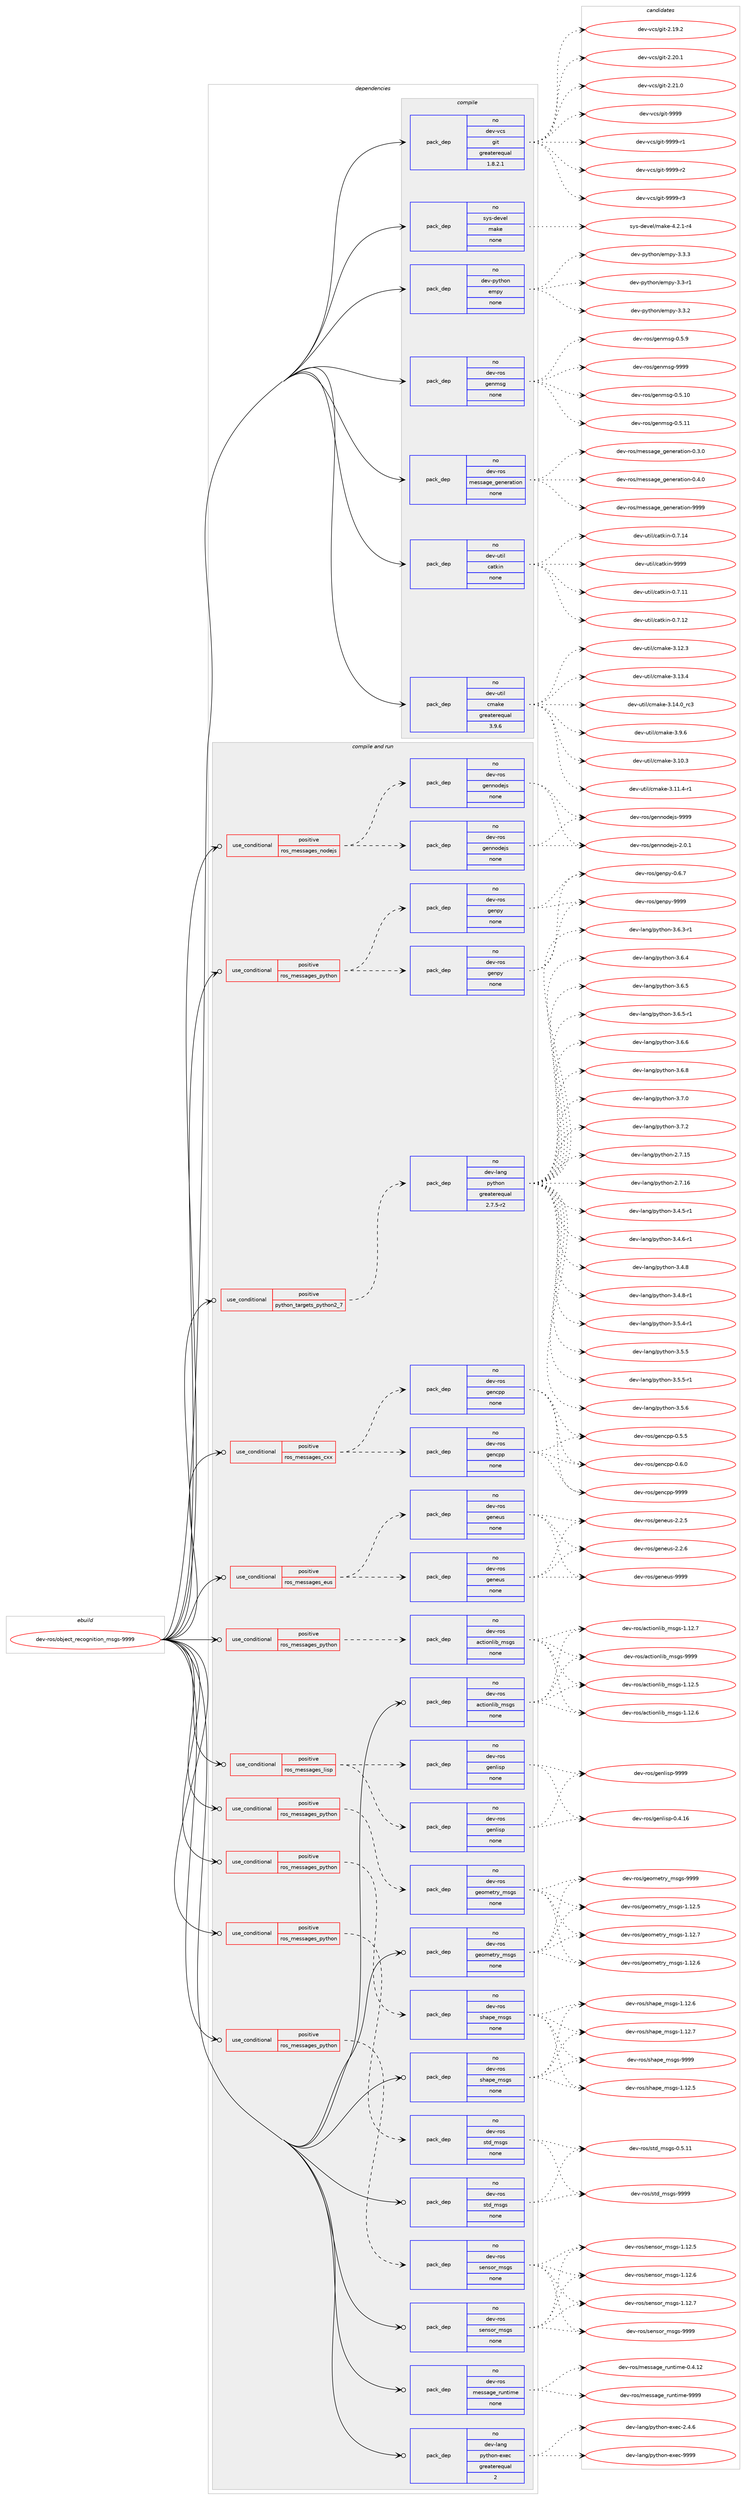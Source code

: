 digraph prolog {

# *************
# Graph options
# *************

newrank=true;
concentrate=true;
compound=true;
graph [rankdir=LR,fontname=Helvetica,fontsize=10,ranksep=1.5];#, ranksep=2.5, nodesep=0.2];
edge  [arrowhead=vee];
node  [fontname=Helvetica,fontsize=10];

# **********
# The ebuild
# **********

subgraph cluster_leftcol {
color=gray;
rank=same;
label=<<i>ebuild</i>>;
id [label="dev-ros/object_recognition_msgs-9999", color=red, width=4, href="../dev-ros/object_recognition_msgs-9999.svg"];
}

# ****************
# The dependencies
# ****************

subgraph cluster_midcol {
color=gray;
label=<<i>dependencies</i>>;
subgraph cluster_compile {
fillcolor="#eeeeee";
style=filled;
label=<<i>compile</i>>;
subgraph pack1048268 {
dependency1460879 [label=<<TABLE BORDER="0" CELLBORDER="1" CELLSPACING="0" CELLPADDING="4" WIDTH="220"><TR><TD ROWSPAN="6" CELLPADDING="30">pack_dep</TD></TR><TR><TD WIDTH="110">no</TD></TR><TR><TD>dev-python</TD></TR><TR><TD>empy</TD></TR><TR><TD>none</TD></TR><TR><TD></TD></TR></TABLE>>, shape=none, color=blue];
}
id:e -> dependency1460879:w [weight=20,style="solid",arrowhead="vee"];
subgraph pack1048269 {
dependency1460880 [label=<<TABLE BORDER="0" CELLBORDER="1" CELLSPACING="0" CELLPADDING="4" WIDTH="220"><TR><TD ROWSPAN="6" CELLPADDING="30">pack_dep</TD></TR><TR><TD WIDTH="110">no</TD></TR><TR><TD>dev-ros</TD></TR><TR><TD>genmsg</TD></TR><TR><TD>none</TD></TR><TR><TD></TD></TR></TABLE>>, shape=none, color=blue];
}
id:e -> dependency1460880:w [weight=20,style="solid",arrowhead="vee"];
subgraph pack1048270 {
dependency1460881 [label=<<TABLE BORDER="0" CELLBORDER="1" CELLSPACING="0" CELLPADDING="4" WIDTH="220"><TR><TD ROWSPAN="6" CELLPADDING="30">pack_dep</TD></TR><TR><TD WIDTH="110">no</TD></TR><TR><TD>dev-ros</TD></TR><TR><TD>message_generation</TD></TR><TR><TD>none</TD></TR><TR><TD></TD></TR></TABLE>>, shape=none, color=blue];
}
id:e -> dependency1460881:w [weight=20,style="solid",arrowhead="vee"];
subgraph pack1048271 {
dependency1460882 [label=<<TABLE BORDER="0" CELLBORDER="1" CELLSPACING="0" CELLPADDING="4" WIDTH="220"><TR><TD ROWSPAN="6" CELLPADDING="30">pack_dep</TD></TR><TR><TD WIDTH="110">no</TD></TR><TR><TD>dev-util</TD></TR><TR><TD>catkin</TD></TR><TR><TD>none</TD></TR><TR><TD></TD></TR></TABLE>>, shape=none, color=blue];
}
id:e -> dependency1460882:w [weight=20,style="solid",arrowhead="vee"];
subgraph pack1048272 {
dependency1460883 [label=<<TABLE BORDER="0" CELLBORDER="1" CELLSPACING="0" CELLPADDING="4" WIDTH="220"><TR><TD ROWSPAN="6" CELLPADDING="30">pack_dep</TD></TR><TR><TD WIDTH="110">no</TD></TR><TR><TD>dev-util</TD></TR><TR><TD>cmake</TD></TR><TR><TD>greaterequal</TD></TR><TR><TD>3.9.6</TD></TR></TABLE>>, shape=none, color=blue];
}
id:e -> dependency1460883:w [weight=20,style="solid",arrowhead="vee"];
subgraph pack1048273 {
dependency1460884 [label=<<TABLE BORDER="0" CELLBORDER="1" CELLSPACING="0" CELLPADDING="4" WIDTH="220"><TR><TD ROWSPAN="6" CELLPADDING="30">pack_dep</TD></TR><TR><TD WIDTH="110">no</TD></TR><TR><TD>dev-vcs</TD></TR><TR><TD>git</TD></TR><TR><TD>greaterequal</TD></TR><TR><TD>1.8.2.1</TD></TR></TABLE>>, shape=none, color=blue];
}
id:e -> dependency1460884:w [weight=20,style="solid",arrowhead="vee"];
subgraph pack1048274 {
dependency1460885 [label=<<TABLE BORDER="0" CELLBORDER="1" CELLSPACING="0" CELLPADDING="4" WIDTH="220"><TR><TD ROWSPAN="6" CELLPADDING="30">pack_dep</TD></TR><TR><TD WIDTH="110">no</TD></TR><TR><TD>sys-devel</TD></TR><TR><TD>make</TD></TR><TR><TD>none</TD></TR><TR><TD></TD></TR></TABLE>>, shape=none, color=blue];
}
id:e -> dependency1460885:w [weight=20,style="solid",arrowhead="vee"];
}
subgraph cluster_compileandrun {
fillcolor="#eeeeee";
style=filled;
label=<<i>compile and run</i>>;
subgraph cond389221 {
dependency1460886 [label=<<TABLE BORDER="0" CELLBORDER="1" CELLSPACING="0" CELLPADDING="4"><TR><TD ROWSPAN="3" CELLPADDING="10">use_conditional</TD></TR><TR><TD>positive</TD></TR><TR><TD>python_targets_python2_7</TD></TR></TABLE>>, shape=none, color=red];
subgraph pack1048275 {
dependency1460887 [label=<<TABLE BORDER="0" CELLBORDER="1" CELLSPACING="0" CELLPADDING="4" WIDTH="220"><TR><TD ROWSPAN="6" CELLPADDING="30">pack_dep</TD></TR><TR><TD WIDTH="110">no</TD></TR><TR><TD>dev-lang</TD></TR><TR><TD>python</TD></TR><TR><TD>greaterequal</TD></TR><TR><TD>2.7.5-r2</TD></TR></TABLE>>, shape=none, color=blue];
}
dependency1460886:e -> dependency1460887:w [weight=20,style="dashed",arrowhead="vee"];
}
id:e -> dependency1460886:w [weight=20,style="solid",arrowhead="odotvee"];
subgraph cond389222 {
dependency1460888 [label=<<TABLE BORDER="0" CELLBORDER="1" CELLSPACING="0" CELLPADDING="4"><TR><TD ROWSPAN="3" CELLPADDING="10">use_conditional</TD></TR><TR><TD>positive</TD></TR><TR><TD>ros_messages_cxx</TD></TR></TABLE>>, shape=none, color=red];
subgraph pack1048276 {
dependency1460889 [label=<<TABLE BORDER="0" CELLBORDER="1" CELLSPACING="0" CELLPADDING="4" WIDTH="220"><TR><TD ROWSPAN="6" CELLPADDING="30">pack_dep</TD></TR><TR><TD WIDTH="110">no</TD></TR><TR><TD>dev-ros</TD></TR><TR><TD>gencpp</TD></TR><TR><TD>none</TD></TR><TR><TD></TD></TR></TABLE>>, shape=none, color=blue];
}
dependency1460888:e -> dependency1460889:w [weight=20,style="dashed",arrowhead="vee"];
subgraph pack1048277 {
dependency1460890 [label=<<TABLE BORDER="0" CELLBORDER="1" CELLSPACING="0" CELLPADDING="4" WIDTH="220"><TR><TD ROWSPAN="6" CELLPADDING="30">pack_dep</TD></TR><TR><TD WIDTH="110">no</TD></TR><TR><TD>dev-ros</TD></TR><TR><TD>gencpp</TD></TR><TR><TD>none</TD></TR><TR><TD></TD></TR></TABLE>>, shape=none, color=blue];
}
dependency1460888:e -> dependency1460890:w [weight=20,style="dashed",arrowhead="vee"];
}
id:e -> dependency1460888:w [weight=20,style="solid",arrowhead="odotvee"];
subgraph cond389223 {
dependency1460891 [label=<<TABLE BORDER="0" CELLBORDER="1" CELLSPACING="0" CELLPADDING="4"><TR><TD ROWSPAN="3" CELLPADDING="10">use_conditional</TD></TR><TR><TD>positive</TD></TR><TR><TD>ros_messages_eus</TD></TR></TABLE>>, shape=none, color=red];
subgraph pack1048278 {
dependency1460892 [label=<<TABLE BORDER="0" CELLBORDER="1" CELLSPACING="0" CELLPADDING="4" WIDTH="220"><TR><TD ROWSPAN="6" CELLPADDING="30">pack_dep</TD></TR><TR><TD WIDTH="110">no</TD></TR><TR><TD>dev-ros</TD></TR><TR><TD>geneus</TD></TR><TR><TD>none</TD></TR><TR><TD></TD></TR></TABLE>>, shape=none, color=blue];
}
dependency1460891:e -> dependency1460892:w [weight=20,style="dashed",arrowhead="vee"];
subgraph pack1048279 {
dependency1460893 [label=<<TABLE BORDER="0" CELLBORDER="1" CELLSPACING="0" CELLPADDING="4" WIDTH="220"><TR><TD ROWSPAN="6" CELLPADDING="30">pack_dep</TD></TR><TR><TD WIDTH="110">no</TD></TR><TR><TD>dev-ros</TD></TR><TR><TD>geneus</TD></TR><TR><TD>none</TD></TR><TR><TD></TD></TR></TABLE>>, shape=none, color=blue];
}
dependency1460891:e -> dependency1460893:w [weight=20,style="dashed",arrowhead="vee"];
}
id:e -> dependency1460891:w [weight=20,style="solid",arrowhead="odotvee"];
subgraph cond389224 {
dependency1460894 [label=<<TABLE BORDER="0" CELLBORDER="1" CELLSPACING="0" CELLPADDING="4"><TR><TD ROWSPAN="3" CELLPADDING="10">use_conditional</TD></TR><TR><TD>positive</TD></TR><TR><TD>ros_messages_lisp</TD></TR></TABLE>>, shape=none, color=red];
subgraph pack1048280 {
dependency1460895 [label=<<TABLE BORDER="0" CELLBORDER="1" CELLSPACING="0" CELLPADDING="4" WIDTH="220"><TR><TD ROWSPAN="6" CELLPADDING="30">pack_dep</TD></TR><TR><TD WIDTH="110">no</TD></TR><TR><TD>dev-ros</TD></TR><TR><TD>genlisp</TD></TR><TR><TD>none</TD></TR><TR><TD></TD></TR></TABLE>>, shape=none, color=blue];
}
dependency1460894:e -> dependency1460895:w [weight=20,style="dashed",arrowhead="vee"];
subgraph pack1048281 {
dependency1460896 [label=<<TABLE BORDER="0" CELLBORDER="1" CELLSPACING="0" CELLPADDING="4" WIDTH="220"><TR><TD ROWSPAN="6" CELLPADDING="30">pack_dep</TD></TR><TR><TD WIDTH="110">no</TD></TR><TR><TD>dev-ros</TD></TR><TR><TD>genlisp</TD></TR><TR><TD>none</TD></TR><TR><TD></TD></TR></TABLE>>, shape=none, color=blue];
}
dependency1460894:e -> dependency1460896:w [weight=20,style="dashed",arrowhead="vee"];
}
id:e -> dependency1460894:w [weight=20,style="solid",arrowhead="odotvee"];
subgraph cond389225 {
dependency1460897 [label=<<TABLE BORDER="0" CELLBORDER="1" CELLSPACING="0" CELLPADDING="4"><TR><TD ROWSPAN="3" CELLPADDING="10">use_conditional</TD></TR><TR><TD>positive</TD></TR><TR><TD>ros_messages_nodejs</TD></TR></TABLE>>, shape=none, color=red];
subgraph pack1048282 {
dependency1460898 [label=<<TABLE BORDER="0" CELLBORDER="1" CELLSPACING="0" CELLPADDING="4" WIDTH="220"><TR><TD ROWSPAN="6" CELLPADDING="30">pack_dep</TD></TR><TR><TD WIDTH="110">no</TD></TR><TR><TD>dev-ros</TD></TR><TR><TD>gennodejs</TD></TR><TR><TD>none</TD></TR><TR><TD></TD></TR></TABLE>>, shape=none, color=blue];
}
dependency1460897:e -> dependency1460898:w [weight=20,style="dashed",arrowhead="vee"];
subgraph pack1048283 {
dependency1460899 [label=<<TABLE BORDER="0" CELLBORDER="1" CELLSPACING="0" CELLPADDING="4" WIDTH="220"><TR><TD ROWSPAN="6" CELLPADDING="30">pack_dep</TD></TR><TR><TD WIDTH="110">no</TD></TR><TR><TD>dev-ros</TD></TR><TR><TD>gennodejs</TD></TR><TR><TD>none</TD></TR><TR><TD></TD></TR></TABLE>>, shape=none, color=blue];
}
dependency1460897:e -> dependency1460899:w [weight=20,style="dashed",arrowhead="vee"];
}
id:e -> dependency1460897:w [weight=20,style="solid",arrowhead="odotvee"];
subgraph cond389226 {
dependency1460900 [label=<<TABLE BORDER="0" CELLBORDER="1" CELLSPACING="0" CELLPADDING="4"><TR><TD ROWSPAN="3" CELLPADDING="10">use_conditional</TD></TR><TR><TD>positive</TD></TR><TR><TD>ros_messages_python</TD></TR></TABLE>>, shape=none, color=red];
subgraph pack1048284 {
dependency1460901 [label=<<TABLE BORDER="0" CELLBORDER="1" CELLSPACING="0" CELLPADDING="4" WIDTH="220"><TR><TD ROWSPAN="6" CELLPADDING="30">pack_dep</TD></TR><TR><TD WIDTH="110">no</TD></TR><TR><TD>dev-ros</TD></TR><TR><TD>actionlib_msgs</TD></TR><TR><TD>none</TD></TR><TR><TD></TD></TR></TABLE>>, shape=none, color=blue];
}
dependency1460900:e -> dependency1460901:w [weight=20,style="dashed",arrowhead="vee"];
}
id:e -> dependency1460900:w [weight=20,style="solid",arrowhead="odotvee"];
subgraph cond389227 {
dependency1460902 [label=<<TABLE BORDER="0" CELLBORDER="1" CELLSPACING="0" CELLPADDING="4"><TR><TD ROWSPAN="3" CELLPADDING="10">use_conditional</TD></TR><TR><TD>positive</TD></TR><TR><TD>ros_messages_python</TD></TR></TABLE>>, shape=none, color=red];
subgraph pack1048285 {
dependency1460903 [label=<<TABLE BORDER="0" CELLBORDER="1" CELLSPACING="0" CELLPADDING="4" WIDTH="220"><TR><TD ROWSPAN="6" CELLPADDING="30">pack_dep</TD></TR><TR><TD WIDTH="110">no</TD></TR><TR><TD>dev-ros</TD></TR><TR><TD>genpy</TD></TR><TR><TD>none</TD></TR><TR><TD></TD></TR></TABLE>>, shape=none, color=blue];
}
dependency1460902:e -> dependency1460903:w [weight=20,style="dashed",arrowhead="vee"];
subgraph pack1048286 {
dependency1460904 [label=<<TABLE BORDER="0" CELLBORDER="1" CELLSPACING="0" CELLPADDING="4" WIDTH="220"><TR><TD ROWSPAN="6" CELLPADDING="30">pack_dep</TD></TR><TR><TD WIDTH="110">no</TD></TR><TR><TD>dev-ros</TD></TR><TR><TD>genpy</TD></TR><TR><TD>none</TD></TR><TR><TD></TD></TR></TABLE>>, shape=none, color=blue];
}
dependency1460902:e -> dependency1460904:w [weight=20,style="dashed",arrowhead="vee"];
}
id:e -> dependency1460902:w [weight=20,style="solid",arrowhead="odotvee"];
subgraph cond389228 {
dependency1460905 [label=<<TABLE BORDER="0" CELLBORDER="1" CELLSPACING="0" CELLPADDING="4"><TR><TD ROWSPAN="3" CELLPADDING="10">use_conditional</TD></TR><TR><TD>positive</TD></TR><TR><TD>ros_messages_python</TD></TR></TABLE>>, shape=none, color=red];
subgraph pack1048287 {
dependency1460906 [label=<<TABLE BORDER="0" CELLBORDER="1" CELLSPACING="0" CELLPADDING="4" WIDTH="220"><TR><TD ROWSPAN="6" CELLPADDING="30">pack_dep</TD></TR><TR><TD WIDTH="110">no</TD></TR><TR><TD>dev-ros</TD></TR><TR><TD>geometry_msgs</TD></TR><TR><TD>none</TD></TR><TR><TD></TD></TR></TABLE>>, shape=none, color=blue];
}
dependency1460905:e -> dependency1460906:w [weight=20,style="dashed",arrowhead="vee"];
}
id:e -> dependency1460905:w [weight=20,style="solid",arrowhead="odotvee"];
subgraph cond389229 {
dependency1460907 [label=<<TABLE BORDER="0" CELLBORDER="1" CELLSPACING="0" CELLPADDING="4"><TR><TD ROWSPAN="3" CELLPADDING="10">use_conditional</TD></TR><TR><TD>positive</TD></TR><TR><TD>ros_messages_python</TD></TR></TABLE>>, shape=none, color=red];
subgraph pack1048288 {
dependency1460908 [label=<<TABLE BORDER="0" CELLBORDER="1" CELLSPACING="0" CELLPADDING="4" WIDTH="220"><TR><TD ROWSPAN="6" CELLPADDING="30">pack_dep</TD></TR><TR><TD WIDTH="110">no</TD></TR><TR><TD>dev-ros</TD></TR><TR><TD>sensor_msgs</TD></TR><TR><TD>none</TD></TR><TR><TD></TD></TR></TABLE>>, shape=none, color=blue];
}
dependency1460907:e -> dependency1460908:w [weight=20,style="dashed",arrowhead="vee"];
}
id:e -> dependency1460907:w [weight=20,style="solid",arrowhead="odotvee"];
subgraph cond389230 {
dependency1460909 [label=<<TABLE BORDER="0" CELLBORDER="1" CELLSPACING="0" CELLPADDING="4"><TR><TD ROWSPAN="3" CELLPADDING="10">use_conditional</TD></TR><TR><TD>positive</TD></TR><TR><TD>ros_messages_python</TD></TR></TABLE>>, shape=none, color=red];
subgraph pack1048289 {
dependency1460910 [label=<<TABLE BORDER="0" CELLBORDER="1" CELLSPACING="0" CELLPADDING="4" WIDTH="220"><TR><TD ROWSPAN="6" CELLPADDING="30">pack_dep</TD></TR><TR><TD WIDTH="110">no</TD></TR><TR><TD>dev-ros</TD></TR><TR><TD>shape_msgs</TD></TR><TR><TD>none</TD></TR><TR><TD></TD></TR></TABLE>>, shape=none, color=blue];
}
dependency1460909:e -> dependency1460910:w [weight=20,style="dashed",arrowhead="vee"];
}
id:e -> dependency1460909:w [weight=20,style="solid",arrowhead="odotvee"];
subgraph cond389231 {
dependency1460911 [label=<<TABLE BORDER="0" CELLBORDER="1" CELLSPACING="0" CELLPADDING="4"><TR><TD ROWSPAN="3" CELLPADDING="10">use_conditional</TD></TR><TR><TD>positive</TD></TR><TR><TD>ros_messages_python</TD></TR></TABLE>>, shape=none, color=red];
subgraph pack1048290 {
dependency1460912 [label=<<TABLE BORDER="0" CELLBORDER="1" CELLSPACING="0" CELLPADDING="4" WIDTH="220"><TR><TD ROWSPAN="6" CELLPADDING="30">pack_dep</TD></TR><TR><TD WIDTH="110">no</TD></TR><TR><TD>dev-ros</TD></TR><TR><TD>std_msgs</TD></TR><TR><TD>none</TD></TR><TR><TD></TD></TR></TABLE>>, shape=none, color=blue];
}
dependency1460911:e -> dependency1460912:w [weight=20,style="dashed",arrowhead="vee"];
}
id:e -> dependency1460911:w [weight=20,style="solid",arrowhead="odotvee"];
subgraph pack1048291 {
dependency1460913 [label=<<TABLE BORDER="0" CELLBORDER="1" CELLSPACING="0" CELLPADDING="4" WIDTH="220"><TR><TD ROWSPAN="6" CELLPADDING="30">pack_dep</TD></TR><TR><TD WIDTH="110">no</TD></TR><TR><TD>dev-lang</TD></TR><TR><TD>python-exec</TD></TR><TR><TD>greaterequal</TD></TR><TR><TD>2</TD></TR></TABLE>>, shape=none, color=blue];
}
id:e -> dependency1460913:w [weight=20,style="solid",arrowhead="odotvee"];
subgraph pack1048292 {
dependency1460914 [label=<<TABLE BORDER="0" CELLBORDER="1" CELLSPACING="0" CELLPADDING="4" WIDTH="220"><TR><TD ROWSPAN="6" CELLPADDING="30">pack_dep</TD></TR><TR><TD WIDTH="110">no</TD></TR><TR><TD>dev-ros</TD></TR><TR><TD>actionlib_msgs</TD></TR><TR><TD>none</TD></TR><TR><TD></TD></TR></TABLE>>, shape=none, color=blue];
}
id:e -> dependency1460914:w [weight=20,style="solid",arrowhead="odotvee"];
subgraph pack1048293 {
dependency1460915 [label=<<TABLE BORDER="0" CELLBORDER="1" CELLSPACING="0" CELLPADDING="4" WIDTH="220"><TR><TD ROWSPAN="6" CELLPADDING="30">pack_dep</TD></TR><TR><TD WIDTH="110">no</TD></TR><TR><TD>dev-ros</TD></TR><TR><TD>geometry_msgs</TD></TR><TR><TD>none</TD></TR><TR><TD></TD></TR></TABLE>>, shape=none, color=blue];
}
id:e -> dependency1460915:w [weight=20,style="solid",arrowhead="odotvee"];
subgraph pack1048294 {
dependency1460916 [label=<<TABLE BORDER="0" CELLBORDER="1" CELLSPACING="0" CELLPADDING="4" WIDTH="220"><TR><TD ROWSPAN="6" CELLPADDING="30">pack_dep</TD></TR><TR><TD WIDTH="110">no</TD></TR><TR><TD>dev-ros</TD></TR><TR><TD>message_runtime</TD></TR><TR><TD>none</TD></TR><TR><TD></TD></TR></TABLE>>, shape=none, color=blue];
}
id:e -> dependency1460916:w [weight=20,style="solid",arrowhead="odotvee"];
subgraph pack1048295 {
dependency1460917 [label=<<TABLE BORDER="0" CELLBORDER="1" CELLSPACING="0" CELLPADDING="4" WIDTH="220"><TR><TD ROWSPAN="6" CELLPADDING="30">pack_dep</TD></TR><TR><TD WIDTH="110">no</TD></TR><TR><TD>dev-ros</TD></TR><TR><TD>sensor_msgs</TD></TR><TR><TD>none</TD></TR><TR><TD></TD></TR></TABLE>>, shape=none, color=blue];
}
id:e -> dependency1460917:w [weight=20,style="solid",arrowhead="odotvee"];
subgraph pack1048296 {
dependency1460918 [label=<<TABLE BORDER="0" CELLBORDER="1" CELLSPACING="0" CELLPADDING="4" WIDTH="220"><TR><TD ROWSPAN="6" CELLPADDING="30">pack_dep</TD></TR><TR><TD WIDTH="110">no</TD></TR><TR><TD>dev-ros</TD></TR><TR><TD>shape_msgs</TD></TR><TR><TD>none</TD></TR><TR><TD></TD></TR></TABLE>>, shape=none, color=blue];
}
id:e -> dependency1460918:w [weight=20,style="solid",arrowhead="odotvee"];
subgraph pack1048297 {
dependency1460919 [label=<<TABLE BORDER="0" CELLBORDER="1" CELLSPACING="0" CELLPADDING="4" WIDTH="220"><TR><TD ROWSPAN="6" CELLPADDING="30">pack_dep</TD></TR><TR><TD WIDTH="110">no</TD></TR><TR><TD>dev-ros</TD></TR><TR><TD>std_msgs</TD></TR><TR><TD>none</TD></TR><TR><TD></TD></TR></TABLE>>, shape=none, color=blue];
}
id:e -> dependency1460919:w [weight=20,style="solid",arrowhead="odotvee"];
}
subgraph cluster_run {
fillcolor="#eeeeee";
style=filled;
label=<<i>run</i>>;
}
}

# **************
# The candidates
# **************

subgraph cluster_choices {
rank=same;
color=gray;
label=<<i>candidates</i>>;

subgraph choice1048268 {
color=black;
nodesep=1;
choice1001011184511212111610411111047101109112121455146514511449 [label="dev-python/empy-3.3-r1", color=red, width=4,href="../dev-python/empy-3.3-r1.svg"];
choice1001011184511212111610411111047101109112121455146514650 [label="dev-python/empy-3.3.2", color=red, width=4,href="../dev-python/empy-3.3.2.svg"];
choice1001011184511212111610411111047101109112121455146514651 [label="dev-python/empy-3.3.3", color=red, width=4,href="../dev-python/empy-3.3.3.svg"];
dependency1460879:e -> choice1001011184511212111610411111047101109112121455146514511449:w [style=dotted,weight="100"];
dependency1460879:e -> choice1001011184511212111610411111047101109112121455146514650:w [style=dotted,weight="100"];
dependency1460879:e -> choice1001011184511212111610411111047101109112121455146514651:w [style=dotted,weight="100"];
}
subgraph choice1048269 {
color=black;
nodesep=1;
choice100101118451141111154710310111010911510345484653464948 [label="dev-ros/genmsg-0.5.10", color=red, width=4,href="../dev-ros/genmsg-0.5.10.svg"];
choice100101118451141111154710310111010911510345484653464949 [label="dev-ros/genmsg-0.5.11", color=red, width=4,href="../dev-ros/genmsg-0.5.11.svg"];
choice1001011184511411111547103101110109115103454846534657 [label="dev-ros/genmsg-0.5.9", color=red, width=4,href="../dev-ros/genmsg-0.5.9.svg"];
choice10010111845114111115471031011101091151034557575757 [label="dev-ros/genmsg-9999", color=red, width=4,href="../dev-ros/genmsg-9999.svg"];
dependency1460880:e -> choice100101118451141111154710310111010911510345484653464948:w [style=dotted,weight="100"];
dependency1460880:e -> choice100101118451141111154710310111010911510345484653464949:w [style=dotted,weight="100"];
dependency1460880:e -> choice1001011184511411111547103101110109115103454846534657:w [style=dotted,weight="100"];
dependency1460880:e -> choice10010111845114111115471031011101091151034557575757:w [style=dotted,weight="100"];
}
subgraph choice1048270 {
color=black;
nodesep=1;
choice1001011184511411111547109101115115971031019510310111010111497116105111110454846514648 [label="dev-ros/message_generation-0.3.0", color=red, width=4,href="../dev-ros/message_generation-0.3.0.svg"];
choice1001011184511411111547109101115115971031019510310111010111497116105111110454846524648 [label="dev-ros/message_generation-0.4.0", color=red, width=4,href="../dev-ros/message_generation-0.4.0.svg"];
choice10010111845114111115471091011151159710310195103101110101114971161051111104557575757 [label="dev-ros/message_generation-9999", color=red, width=4,href="../dev-ros/message_generation-9999.svg"];
dependency1460881:e -> choice1001011184511411111547109101115115971031019510310111010111497116105111110454846514648:w [style=dotted,weight="100"];
dependency1460881:e -> choice1001011184511411111547109101115115971031019510310111010111497116105111110454846524648:w [style=dotted,weight="100"];
dependency1460881:e -> choice10010111845114111115471091011151159710310195103101110101114971161051111104557575757:w [style=dotted,weight="100"];
}
subgraph choice1048271 {
color=black;
nodesep=1;
choice1001011184511711610510847999711610710511045484655464949 [label="dev-util/catkin-0.7.11", color=red, width=4,href="../dev-util/catkin-0.7.11.svg"];
choice1001011184511711610510847999711610710511045484655464950 [label="dev-util/catkin-0.7.12", color=red, width=4,href="../dev-util/catkin-0.7.12.svg"];
choice1001011184511711610510847999711610710511045484655464952 [label="dev-util/catkin-0.7.14", color=red, width=4,href="../dev-util/catkin-0.7.14.svg"];
choice100101118451171161051084799971161071051104557575757 [label="dev-util/catkin-9999", color=red, width=4,href="../dev-util/catkin-9999.svg"];
dependency1460882:e -> choice1001011184511711610510847999711610710511045484655464949:w [style=dotted,weight="100"];
dependency1460882:e -> choice1001011184511711610510847999711610710511045484655464950:w [style=dotted,weight="100"];
dependency1460882:e -> choice1001011184511711610510847999711610710511045484655464952:w [style=dotted,weight="100"];
dependency1460882:e -> choice100101118451171161051084799971161071051104557575757:w [style=dotted,weight="100"];
}
subgraph choice1048272 {
color=black;
nodesep=1;
choice1001011184511711610510847991099710710145514649484651 [label="dev-util/cmake-3.10.3", color=red, width=4,href="../dev-util/cmake-3.10.3.svg"];
choice10010111845117116105108479910997107101455146494946524511449 [label="dev-util/cmake-3.11.4-r1", color=red, width=4,href="../dev-util/cmake-3.11.4-r1.svg"];
choice1001011184511711610510847991099710710145514649504651 [label="dev-util/cmake-3.12.3", color=red, width=4,href="../dev-util/cmake-3.12.3.svg"];
choice1001011184511711610510847991099710710145514649514652 [label="dev-util/cmake-3.13.4", color=red, width=4,href="../dev-util/cmake-3.13.4.svg"];
choice1001011184511711610510847991099710710145514649524648951149951 [label="dev-util/cmake-3.14.0_rc3", color=red, width=4,href="../dev-util/cmake-3.14.0_rc3.svg"];
choice10010111845117116105108479910997107101455146574654 [label="dev-util/cmake-3.9.6", color=red, width=4,href="../dev-util/cmake-3.9.6.svg"];
dependency1460883:e -> choice1001011184511711610510847991099710710145514649484651:w [style=dotted,weight="100"];
dependency1460883:e -> choice10010111845117116105108479910997107101455146494946524511449:w [style=dotted,weight="100"];
dependency1460883:e -> choice1001011184511711610510847991099710710145514649504651:w [style=dotted,weight="100"];
dependency1460883:e -> choice1001011184511711610510847991099710710145514649514652:w [style=dotted,weight="100"];
dependency1460883:e -> choice1001011184511711610510847991099710710145514649524648951149951:w [style=dotted,weight="100"];
dependency1460883:e -> choice10010111845117116105108479910997107101455146574654:w [style=dotted,weight="100"];
}
subgraph choice1048273 {
color=black;
nodesep=1;
choice10010111845118991154710310511645504649574650 [label="dev-vcs/git-2.19.2", color=red, width=4,href="../dev-vcs/git-2.19.2.svg"];
choice10010111845118991154710310511645504650484649 [label="dev-vcs/git-2.20.1", color=red, width=4,href="../dev-vcs/git-2.20.1.svg"];
choice10010111845118991154710310511645504650494648 [label="dev-vcs/git-2.21.0", color=red, width=4,href="../dev-vcs/git-2.21.0.svg"];
choice1001011184511899115471031051164557575757 [label="dev-vcs/git-9999", color=red, width=4,href="../dev-vcs/git-9999.svg"];
choice10010111845118991154710310511645575757574511449 [label="dev-vcs/git-9999-r1", color=red, width=4,href="../dev-vcs/git-9999-r1.svg"];
choice10010111845118991154710310511645575757574511450 [label="dev-vcs/git-9999-r2", color=red, width=4,href="../dev-vcs/git-9999-r2.svg"];
choice10010111845118991154710310511645575757574511451 [label="dev-vcs/git-9999-r3", color=red, width=4,href="../dev-vcs/git-9999-r3.svg"];
dependency1460884:e -> choice10010111845118991154710310511645504649574650:w [style=dotted,weight="100"];
dependency1460884:e -> choice10010111845118991154710310511645504650484649:w [style=dotted,weight="100"];
dependency1460884:e -> choice10010111845118991154710310511645504650494648:w [style=dotted,weight="100"];
dependency1460884:e -> choice1001011184511899115471031051164557575757:w [style=dotted,weight="100"];
dependency1460884:e -> choice10010111845118991154710310511645575757574511449:w [style=dotted,weight="100"];
dependency1460884:e -> choice10010111845118991154710310511645575757574511450:w [style=dotted,weight="100"];
dependency1460884:e -> choice10010111845118991154710310511645575757574511451:w [style=dotted,weight="100"];
}
subgraph choice1048274 {
color=black;
nodesep=1;
choice1151211154510010111810110847109971071014552465046494511452 [label="sys-devel/make-4.2.1-r4", color=red, width=4,href="../sys-devel/make-4.2.1-r4.svg"];
dependency1460885:e -> choice1151211154510010111810110847109971071014552465046494511452:w [style=dotted,weight="100"];
}
subgraph choice1048275 {
color=black;
nodesep=1;
choice10010111845108971101034711212111610411111045504655464953 [label="dev-lang/python-2.7.15", color=red, width=4,href="../dev-lang/python-2.7.15.svg"];
choice10010111845108971101034711212111610411111045504655464954 [label="dev-lang/python-2.7.16", color=red, width=4,href="../dev-lang/python-2.7.16.svg"];
choice1001011184510897110103471121211161041111104551465246534511449 [label="dev-lang/python-3.4.5-r1", color=red, width=4,href="../dev-lang/python-3.4.5-r1.svg"];
choice1001011184510897110103471121211161041111104551465246544511449 [label="dev-lang/python-3.4.6-r1", color=red, width=4,href="../dev-lang/python-3.4.6-r1.svg"];
choice100101118451089711010347112121116104111110455146524656 [label="dev-lang/python-3.4.8", color=red, width=4,href="../dev-lang/python-3.4.8.svg"];
choice1001011184510897110103471121211161041111104551465246564511449 [label="dev-lang/python-3.4.8-r1", color=red, width=4,href="../dev-lang/python-3.4.8-r1.svg"];
choice1001011184510897110103471121211161041111104551465346524511449 [label="dev-lang/python-3.5.4-r1", color=red, width=4,href="../dev-lang/python-3.5.4-r1.svg"];
choice100101118451089711010347112121116104111110455146534653 [label="dev-lang/python-3.5.5", color=red, width=4,href="../dev-lang/python-3.5.5.svg"];
choice1001011184510897110103471121211161041111104551465346534511449 [label="dev-lang/python-3.5.5-r1", color=red, width=4,href="../dev-lang/python-3.5.5-r1.svg"];
choice100101118451089711010347112121116104111110455146534654 [label="dev-lang/python-3.5.6", color=red, width=4,href="../dev-lang/python-3.5.6.svg"];
choice1001011184510897110103471121211161041111104551465446514511449 [label="dev-lang/python-3.6.3-r1", color=red, width=4,href="../dev-lang/python-3.6.3-r1.svg"];
choice100101118451089711010347112121116104111110455146544652 [label="dev-lang/python-3.6.4", color=red, width=4,href="../dev-lang/python-3.6.4.svg"];
choice100101118451089711010347112121116104111110455146544653 [label="dev-lang/python-3.6.5", color=red, width=4,href="../dev-lang/python-3.6.5.svg"];
choice1001011184510897110103471121211161041111104551465446534511449 [label="dev-lang/python-3.6.5-r1", color=red, width=4,href="../dev-lang/python-3.6.5-r1.svg"];
choice100101118451089711010347112121116104111110455146544654 [label="dev-lang/python-3.6.6", color=red, width=4,href="../dev-lang/python-3.6.6.svg"];
choice100101118451089711010347112121116104111110455146544656 [label="dev-lang/python-3.6.8", color=red, width=4,href="../dev-lang/python-3.6.8.svg"];
choice100101118451089711010347112121116104111110455146554648 [label="dev-lang/python-3.7.0", color=red, width=4,href="../dev-lang/python-3.7.0.svg"];
choice100101118451089711010347112121116104111110455146554650 [label="dev-lang/python-3.7.2", color=red, width=4,href="../dev-lang/python-3.7.2.svg"];
dependency1460887:e -> choice10010111845108971101034711212111610411111045504655464953:w [style=dotted,weight="100"];
dependency1460887:e -> choice10010111845108971101034711212111610411111045504655464954:w [style=dotted,weight="100"];
dependency1460887:e -> choice1001011184510897110103471121211161041111104551465246534511449:w [style=dotted,weight="100"];
dependency1460887:e -> choice1001011184510897110103471121211161041111104551465246544511449:w [style=dotted,weight="100"];
dependency1460887:e -> choice100101118451089711010347112121116104111110455146524656:w [style=dotted,weight="100"];
dependency1460887:e -> choice1001011184510897110103471121211161041111104551465246564511449:w [style=dotted,weight="100"];
dependency1460887:e -> choice1001011184510897110103471121211161041111104551465346524511449:w [style=dotted,weight="100"];
dependency1460887:e -> choice100101118451089711010347112121116104111110455146534653:w [style=dotted,weight="100"];
dependency1460887:e -> choice1001011184510897110103471121211161041111104551465346534511449:w [style=dotted,weight="100"];
dependency1460887:e -> choice100101118451089711010347112121116104111110455146534654:w [style=dotted,weight="100"];
dependency1460887:e -> choice1001011184510897110103471121211161041111104551465446514511449:w [style=dotted,weight="100"];
dependency1460887:e -> choice100101118451089711010347112121116104111110455146544652:w [style=dotted,weight="100"];
dependency1460887:e -> choice100101118451089711010347112121116104111110455146544653:w [style=dotted,weight="100"];
dependency1460887:e -> choice1001011184510897110103471121211161041111104551465446534511449:w [style=dotted,weight="100"];
dependency1460887:e -> choice100101118451089711010347112121116104111110455146544654:w [style=dotted,weight="100"];
dependency1460887:e -> choice100101118451089711010347112121116104111110455146544656:w [style=dotted,weight="100"];
dependency1460887:e -> choice100101118451089711010347112121116104111110455146554648:w [style=dotted,weight="100"];
dependency1460887:e -> choice100101118451089711010347112121116104111110455146554650:w [style=dotted,weight="100"];
}
subgraph choice1048276 {
color=black;
nodesep=1;
choice100101118451141111154710310111099112112454846534653 [label="dev-ros/gencpp-0.5.5", color=red, width=4,href="../dev-ros/gencpp-0.5.5.svg"];
choice100101118451141111154710310111099112112454846544648 [label="dev-ros/gencpp-0.6.0", color=red, width=4,href="../dev-ros/gencpp-0.6.0.svg"];
choice1001011184511411111547103101110991121124557575757 [label="dev-ros/gencpp-9999", color=red, width=4,href="../dev-ros/gencpp-9999.svg"];
dependency1460889:e -> choice100101118451141111154710310111099112112454846534653:w [style=dotted,weight="100"];
dependency1460889:e -> choice100101118451141111154710310111099112112454846544648:w [style=dotted,weight="100"];
dependency1460889:e -> choice1001011184511411111547103101110991121124557575757:w [style=dotted,weight="100"];
}
subgraph choice1048277 {
color=black;
nodesep=1;
choice100101118451141111154710310111099112112454846534653 [label="dev-ros/gencpp-0.5.5", color=red, width=4,href="../dev-ros/gencpp-0.5.5.svg"];
choice100101118451141111154710310111099112112454846544648 [label="dev-ros/gencpp-0.6.0", color=red, width=4,href="../dev-ros/gencpp-0.6.0.svg"];
choice1001011184511411111547103101110991121124557575757 [label="dev-ros/gencpp-9999", color=red, width=4,href="../dev-ros/gencpp-9999.svg"];
dependency1460890:e -> choice100101118451141111154710310111099112112454846534653:w [style=dotted,weight="100"];
dependency1460890:e -> choice100101118451141111154710310111099112112454846544648:w [style=dotted,weight="100"];
dependency1460890:e -> choice1001011184511411111547103101110991121124557575757:w [style=dotted,weight="100"];
}
subgraph choice1048278 {
color=black;
nodesep=1;
choice1001011184511411111547103101110101117115455046504653 [label="dev-ros/geneus-2.2.5", color=red, width=4,href="../dev-ros/geneus-2.2.5.svg"];
choice1001011184511411111547103101110101117115455046504654 [label="dev-ros/geneus-2.2.6", color=red, width=4,href="../dev-ros/geneus-2.2.6.svg"];
choice10010111845114111115471031011101011171154557575757 [label="dev-ros/geneus-9999", color=red, width=4,href="../dev-ros/geneus-9999.svg"];
dependency1460892:e -> choice1001011184511411111547103101110101117115455046504653:w [style=dotted,weight="100"];
dependency1460892:e -> choice1001011184511411111547103101110101117115455046504654:w [style=dotted,weight="100"];
dependency1460892:e -> choice10010111845114111115471031011101011171154557575757:w [style=dotted,weight="100"];
}
subgraph choice1048279 {
color=black;
nodesep=1;
choice1001011184511411111547103101110101117115455046504653 [label="dev-ros/geneus-2.2.5", color=red, width=4,href="../dev-ros/geneus-2.2.5.svg"];
choice1001011184511411111547103101110101117115455046504654 [label="dev-ros/geneus-2.2.6", color=red, width=4,href="../dev-ros/geneus-2.2.6.svg"];
choice10010111845114111115471031011101011171154557575757 [label="dev-ros/geneus-9999", color=red, width=4,href="../dev-ros/geneus-9999.svg"];
dependency1460893:e -> choice1001011184511411111547103101110101117115455046504653:w [style=dotted,weight="100"];
dependency1460893:e -> choice1001011184511411111547103101110101117115455046504654:w [style=dotted,weight="100"];
dependency1460893:e -> choice10010111845114111115471031011101011171154557575757:w [style=dotted,weight="100"];
}
subgraph choice1048280 {
color=black;
nodesep=1;
choice100101118451141111154710310111010810511511245484652464954 [label="dev-ros/genlisp-0.4.16", color=red, width=4,href="../dev-ros/genlisp-0.4.16.svg"];
choice10010111845114111115471031011101081051151124557575757 [label="dev-ros/genlisp-9999", color=red, width=4,href="../dev-ros/genlisp-9999.svg"];
dependency1460895:e -> choice100101118451141111154710310111010810511511245484652464954:w [style=dotted,weight="100"];
dependency1460895:e -> choice10010111845114111115471031011101081051151124557575757:w [style=dotted,weight="100"];
}
subgraph choice1048281 {
color=black;
nodesep=1;
choice100101118451141111154710310111010810511511245484652464954 [label="dev-ros/genlisp-0.4.16", color=red, width=4,href="../dev-ros/genlisp-0.4.16.svg"];
choice10010111845114111115471031011101081051151124557575757 [label="dev-ros/genlisp-9999", color=red, width=4,href="../dev-ros/genlisp-9999.svg"];
dependency1460896:e -> choice100101118451141111154710310111010810511511245484652464954:w [style=dotted,weight="100"];
dependency1460896:e -> choice10010111845114111115471031011101081051151124557575757:w [style=dotted,weight="100"];
}
subgraph choice1048282 {
color=black;
nodesep=1;
choice1001011184511411111547103101110110111100101106115455046484649 [label="dev-ros/gennodejs-2.0.1", color=red, width=4,href="../dev-ros/gennodejs-2.0.1.svg"];
choice10010111845114111115471031011101101111001011061154557575757 [label="dev-ros/gennodejs-9999", color=red, width=4,href="../dev-ros/gennodejs-9999.svg"];
dependency1460898:e -> choice1001011184511411111547103101110110111100101106115455046484649:w [style=dotted,weight="100"];
dependency1460898:e -> choice10010111845114111115471031011101101111001011061154557575757:w [style=dotted,weight="100"];
}
subgraph choice1048283 {
color=black;
nodesep=1;
choice1001011184511411111547103101110110111100101106115455046484649 [label="dev-ros/gennodejs-2.0.1", color=red, width=4,href="../dev-ros/gennodejs-2.0.1.svg"];
choice10010111845114111115471031011101101111001011061154557575757 [label="dev-ros/gennodejs-9999", color=red, width=4,href="../dev-ros/gennodejs-9999.svg"];
dependency1460899:e -> choice1001011184511411111547103101110110111100101106115455046484649:w [style=dotted,weight="100"];
dependency1460899:e -> choice10010111845114111115471031011101101111001011061154557575757:w [style=dotted,weight="100"];
}
subgraph choice1048284 {
color=black;
nodesep=1;
choice10010111845114111115479799116105111110108105989510911510311545494649504653 [label="dev-ros/actionlib_msgs-1.12.5", color=red, width=4,href="../dev-ros/actionlib_msgs-1.12.5.svg"];
choice10010111845114111115479799116105111110108105989510911510311545494649504654 [label="dev-ros/actionlib_msgs-1.12.6", color=red, width=4,href="../dev-ros/actionlib_msgs-1.12.6.svg"];
choice10010111845114111115479799116105111110108105989510911510311545494649504655 [label="dev-ros/actionlib_msgs-1.12.7", color=red, width=4,href="../dev-ros/actionlib_msgs-1.12.7.svg"];
choice1001011184511411111547979911610511111010810598951091151031154557575757 [label="dev-ros/actionlib_msgs-9999", color=red, width=4,href="../dev-ros/actionlib_msgs-9999.svg"];
dependency1460901:e -> choice10010111845114111115479799116105111110108105989510911510311545494649504653:w [style=dotted,weight="100"];
dependency1460901:e -> choice10010111845114111115479799116105111110108105989510911510311545494649504654:w [style=dotted,weight="100"];
dependency1460901:e -> choice10010111845114111115479799116105111110108105989510911510311545494649504655:w [style=dotted,weight="100"];
dependency1460901:e -> choice1001011184511411111547979911610511111010810598951091151031154557575757:w [style=dotted,weight="100"];
}
subgraph choice1048285 {
color=black;
nodesep=1;
choice1001011184511411111547103101110112121454846544655 [label="dev-ros/genpy-0.6.7", color=red, width=4,href="../dev-ros/genpy-0.6.7.svg"];
choice10010111845114111115471031011101121214557575757 [label="dev-ros/genpy-9999", color=red, width=4,href="../dev-ros/genpy-9999.svg"];
dependency1460903:e -> choice1001011184511411111547103101110112121454846544655:w [style=dotted,weight="100"];
dependency1460903:e -> choice10010111845114111115471031011101121214557575757:w [style=dotted,weight="100"];
}
subgraph choice1048286 {
color=black;
nodesep=1;
choice1001011184511411111547103101110112121454846544655 [label="dev-ros/genpy-0.6.7", color=red, width=4,href="../dev-ros/genpy-0.6.7.svg"];
choice10010111845114111115471031011101121214557575757 [label="dev-ros/genpy-9999", color=red, width=4,href="../dev-ros/genpy-9999.svg"];
dependency1460904:e -> choice1001011184511411111547103101110112121454846544655:w [style=dotted,weight="100"];
dependency1460904:e -> choice10010111845114111115471031011101121214557575757:w [style=dotted,weight="100"];
}
subgraph choice1048287 {
color=black;
nodesep=1;
choice10010111845114111115471031011111091011161141219510911510311545494649504653 [label="dev-ros/geometry_msgs-1.12.5", color=red, width=4,href="../dev-ros/geometry_msgs-1.12.5.svg"];
choice10010111845114111115471031011111091011161141219510911510311545494649504654 [label="dev-ros/geometry_msgs-1.12.6", color=red, width=4,href="../dev-ros/geometry_msgs-1.12.6.svg"];
choice10010111845114111115471031011111091011161141219510911510311545494649504655 [label="dev-ros/geometry_msgs-1.12.7", color=red, width=4,href="../dev-ros/geometry_msgs-1.12.7.svg"];
choice1001011184511411111547103101111109101116114121951091151031154557575757 [label="dev-ros/geometry_msgs-9999", color=red, width=4,href="../dev-ros/geometry_msgs-9999.svg"];
dependency1460906:e -> choice10010111845114111115471031011111091011161141219510911510311545494649504653:w [style=dotted,weight="100"];
dependency1460906:e -> choice10010111845114111115471031011111091011161141219510911510311545494649504654:w [style=dotted,weight="100"];
dependency1460906:e -> choice10010111845114111115471031011111091011161141219510911510311545494649504655:w [style=dotted,weight="100"];
dependency1460906:e -> choice1001011184511411111547103101111109101116114121951091151031154557575757:w [style=dotted,weight="100"];
}
subgraph choice1048288 {
color=black;
nodesep=1;
choice10010111845114111115471151011101151111149510911510311545494649504653 [label="dev-ros/sensor_msgs-1.12.5", color=red, width=4,href="../dev-ros/sensor_msgs-1.12.5.svg"];
choice10010111845114111115471151011101151111149510911510311545494649504654 [label="dev-ros/sensor_msgs-1.12.6", color=red, width=4,href="../dev-ros/sensor_msgs-1.12.6.svg"];
choice10010111845114111115471151011101151111149510911510311545494649504655 [label="dev-ros/sensor_msgs-1.12.7", color=red, width=4,href="../dev-ros/sensor_msgs-1.12.7.svg"];
choice1001011184511411111547115101110115111114951091151031154557575757 [label="dev-ros/sensor_msgs-9999", color=red, width=4,href="../dev-ros/sensor_msgs-9999.svg"];
dependency1460908:e -> choice10010111845114111115471151011101151111149510911510311545494649504653:w [style=dotted,weight="100"];
dependency1460908:e -> choice10010111845114111115471151011101151111149510911510311545494649504654:w [style=dotted,weight="100"];
dependency1460908:e -> choice10010111845114111115471151011101151111149510911510311545494649504655:w [style=dotted,weight="100"];
dependency1460908:e -> choice1001011184511411111547115101110115111114951091151031154557575757:w [style=dotted,weight="100"];
}
subgraph choice1048289 {
color=black;
nodesep=1;
choice1001011184511411111547115104971121019510911510311545494649504653 [label="dev-ros/shape_msgs-1.12.5", color=red, width=4,href="../dev-ros/shape_msgs-1.12.5.svg"];
choice1001011184511411111547115104971121019510911510311545494649504654 [label="dev-ros/shape_msgs-1.12.6", color=red, width=4,href="../dev-ros/shape_msgs-1.12.6.svg"];
choice1001011184511411111547115104971121019510911510311545494649504655 [label="dev-ros/shape_msgs-1.12.7", color=red, width=4,href="../dev-ros/shape_msgs-1.12.7.svg"];
choice100101118451141111154711510497112101951091151031154557575757 [label="dev-ros/shape_msgs-9999", color=red, width=4,href="../dev-ros/shape_msgs-9999.svg"];
dependency1460910:e -> choice1001011184511411111547115104971121019510911510311545494649504653:w [style=dotted,weight="100"];
dependency1460910:e -> choice1001011184511411111547115104971121019510911510311545494649504654:w [style=dotted,weight="100"];
dependency1460910:e -> choice1001011184511411111547115104971121019510911510311545494649504655:w [style=dotted,weight="100"];
dependency1460910:e -> choice100101118451141111154711510497112101951091151031154557575757:w [style=dotted,weight="100"];
}
subgraph choice1048290 {
color=black;
nodesep=1;
choice10010111845114111115471151161009510911510311545484653464949 [label="dev-ros/std_msgs-0.5.11", color=red, width=4,href="../dev-ros/std_msgs-0.5.11.svg"];
choice1001011184511411111547115116100951091151031154557575757 [label="dev-ros/std_msgs-9999", color=red, width=4,href="../dev-ros/std_msgs-9999.svg"];
dependency1460912:e -> choice10010111845114111115471151161009510911510311545484653464949:w [style=dotted,weight="100"];
dependency1460912:e -> choice1001011184511411111547115116100951091151031154557575757:w [style=dotted,weight="100"];
}
subgraph choice1048291 {
color=black;
nodesep=1;
choice1001011184510897110103471121211161041111104510112010199455046524654 [label="dev-lang/python-exec-2.4.6", color=red, width=4,href="../dev-lang/python-exec-2.4.6.svg"];
choice10010111845108971101034711212111610411111045101120101994557575757 [label="dev-lang/python-exec-9999", color=red, width=4,href="../dev-lang/python-exec-9999.svg"];
dependency1460913:e -> choice1001011184510897110103471121211161041111104510112010199455046524654:w [style=dotted,weight="100"];
dependency1460913:e -> choice10010111845108971101034711212111610411111045101120101994557575757:w [style=dotted,weight="100"];
}
subgraph choice1048292 {
color=black;
nodesep=1;
choice10010111845114111115479799116105111110108105989510911510311545494649504653 [label="dev-ros/actionlib_msgs-1.12.5", color=red, width=4,href="../dev-ros/actionlib_msgs-1.12.5.svg"];
choice10010111845114111115479799116105111110108105989510911510311545494649504654 [label="dev-ros/actionlib_msgs-1.12.6", color=red, width=4,href="../dev-ros/actionlib_msgs-1.12.6.svg"];
choice10010111845114111115479799116105111110108105989510911510311545494649504655 [label="dev-ros/actionlib_msgs-1.12.7", color=red, width=4,href="../dev-ros/actionlib_msgs-1.12.7.svg"];
choice1001011184511411111547979911610511111010810598951091151031154557575757 [label="dev-ros/actionlib_msgs-9999", color=red, width=4,href="../dev-ros/actionlib_msgs-9999.svg"];
dependency1460914:e -> choice10010111845114111115479799116105111110108105989510911510311545494649504653:w [style=dotted,weight="100"];
dependency1460914:e -> choice10010111845114111115479799116105111110108105989510911510311545494649504654:w [style=dotted,weight="100"];
dependency1460914:e -> choice10010111845114111115479799116105111110108105989510911510311545494649504655:w [style=dotted,weight="100"];
dependency1460914:e -> choice1001011184511411111547979911610511111010810598951091151031154557575757:w [style=dotted,weight="100"];
}
subgraph choice1048293 {
color=black;
nodesep=1;
choice10010111845114111115471031011111091011161141219510911510311545494649504653 [label="dev-ros/geometry_msgs-1.12.5", color=red, width=4,href="../dev-ros/geometry_msgs-1.12.5.svg"];
choice10010111845114111115471031011111091011161141219510911510311545494649504654 [label="dev-ros/geometry_msgs-1.12.6", color=red, width=4,href="../dev-ros/geometry_msgs-1.12.6.svg"];
choice10010111845114111115471031011111091011161141219510911510311545494649504655 [label="dev-ros/geometry_msgs-1.12.7", color=red, width=4,href="../dev-ros/geometry_msgs-1.12.7.svg"];
choice1001011184511411111547103101111109101116114121951091151031154557575757 [label="dev-ros/geometry_msgs-9999", color=red, width=4,href="../dev-ros/geometry_msgs-9999.svg"];
dependency1460915:e -> choice10010111845114111115471031011111091011161141219510911510311545494649504653:w [style=dotted,weight="100"];
dependency1460915:e -> choice10010111845114111115471031011111091011161141219510911510311545494649504654:w [style=dotted,weight="100"];
dependency1460915:e -> choice10010111845114111115471031011111091011161141219510911510311545494649504655:w [style=dotted,weight="100"];
dependency1460915:e -> choice1001011184511411111547103101111109101116114121951091151031154557575757:w [style=dotted,weight="100"];
}
subgraph choice1048294 {
color=black;
nodesep=1;
choice1001011184511411111547109101115115971031019511411711011610510910145484652464950 [label="dev-ros/message_runtime-0.4.12", color=red, width=4,href="../dev-ros/message_runtime-0.4.12.svg"];
choice100101118451141111154710910111511597103101951141171101161051091014557575757 [label="dev-ros/message_runtime-9999", color=red, width=4,href="../dev-ros/message_runtime-9999.svg"];
dependency1460916:e -> choice1001011184511411111547109101115115971031019511411711011610510910145484652464950:w [style=dotted,weight="100"];
dependency1460916:e -> choice100101118451141111154710910111511597103101951141171101161051091014557575757:w [style=dotted,weight="100"];
}
subgraph choice1048295 {
color=black;
nodesep=1;
choice10010111845114111115471151011101151111149510911510311545494649504653 [label="dev-ros/sensor_msgs-1.12.5", color=red, width=4,href="../dev-ros/sensor_msgs-1.12.5.svg"];
choice10010111845114111115471151011101151111149510911510311545494649504654 [label="dev-ros/sensor_msgs-1.12.6", color=red, width=4,href="../dev-ros/sensor_msgs-1.12.6.svg"];
choice10010111845114111115471151011101151111149510911510311545494649504655 [label="dev-ros/sensor_msgs-1.12.7", color=red, width=4,href="../dev-ros/sensor_msgs-1.12.7.svg"];
choice1001011184511411111547115101110115111114951091151031154557575757 [label="dev-ros/sensor_msgs-9999", color=red, width=4,href="../dev-ros/sensor_msgs-9999.svg"];
dependency1460917:e -> choice10010111845114111115471151011101151111149510911510311545494649504653:w [style=dotted,weight="100"];
dependency1460917:e -> choice10010111845114111115471151011101151111149510911510311545494649504654:w [style=dotted,weight="100"];
dependency1460917:e -> choice10010111845114111115471151011101151111149510911510311545494649504655:w [style=dotted,weight="100"];
dependency1460917:e -> choice1001011184511411111547115101110115111114951091151031154557575757:w [style=dotted,weight="100"];
}
subgraph choice1048296 {
color=black;
nodesep=1;
choice1001011184511411111547115104971121019510911510311545494649504653 [label="dev-ros/shape_msgs-1.12.5", color=red, width=4,href="../dev-ros/shape_msgs-1.12.5.svg"];
choice1001011184511411111547115104971121019510911510311545494649504654 [label="dev-ros/shape_msgs-1.12.6", color=red, width=4,href="../dev-ros/shape_msgs-1.12.6.svg"];
choice1001011184511411111547115104971121019510911510311545494649504655 [label="dev-ros/shape_msgs-1.12.7", color=red, width=4,href="../dev-ros/shape_msgs-1.12.7.svg"];
choice100101118451141111154711510497112101951091151031154557575757 [label="dev-ros/shape_msgs-9999", color=red, width=4,href="../dev-ros/shape_msgs-9999.svg"];
dependency1460918:e -> choice1001011184511411111547115104971121019510911510311545494649504653:w [style=dotted,weight="100"];
dependency1460918:e -> choice1001011184511411111547115104971121019510911510311545494649504654:w [style=dotted,weight="100"];
dependency1460918:e -> choice1001011184511411111547115104971121019510911510311545494649504655:w [style=dotted,weight="100"];
dependency1460918:e -> choice100101118451141111154711510497112101951091151031154557575757:w [style=dotted,weight="100"];
}
subgraph choice1048297 {
color=black;
nodesep=1;
choice10010111845114111115471151161009510911510311545484653464949 [label="dev-ros/std_msgs-0.5.11", color=red, width=4,href="../dev-ros/std_msgs-0.5.11.svg"];
choice1001011184511411111547115116100951091151031154557575757 [label="dev-ros/std_msgs-9999", color=red, width=4,href="../dev-ros/std_msgs-9999.svg"];
dependency1460919:e -> choice10010111845114111115471151161009510911510311545484653464949:w [style=dotted,weight="100"];
dependency1460919:e -> choice1001011184511411111547115116100951091151031154557575757:w [style=dotted,weight="100"];
}
}

}
